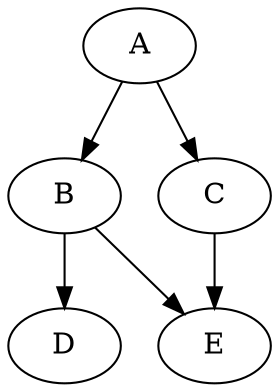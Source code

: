 digraph G {
	graph [bb="0,0,126,180"];
	node [label="\N"];
	A	[height=0.5,
		pos="63,162",
		width=0.75];
	B	[height=0.5,
		pos="27,90",
		width=0.75];
	A -> B	[pos="e,35.304,107.15 54.65,144.76 50.288,136.28 44.853,125.71 39.959,116.2"];
	C	[height=0.5,
		pos="99,90",
		width=0.75];
	A -> C	[pos="e,90.696,107.15 71.35,144.76 75.712,136.28 81.147,125.71 86.041,116.2"];
	D	[height=0.5,
		pos="27,18",
		width=0.75];
	B -> D	[pos="e,27,36.104 27,71.697 27,63.983 27,54.712 27,46.112"];
	E	[height=0.5,
		pos="99,18",
		width=0.75];
	B -> E	[pos="e,84.204,33.385 41.57,74.834 51.75,64.938 65.524,51.546 77.031,40.359"];
	C -> E	[pos="e,99,36.104 99,71.697 99,63.983 99,54.712 99,46.112"];
}
